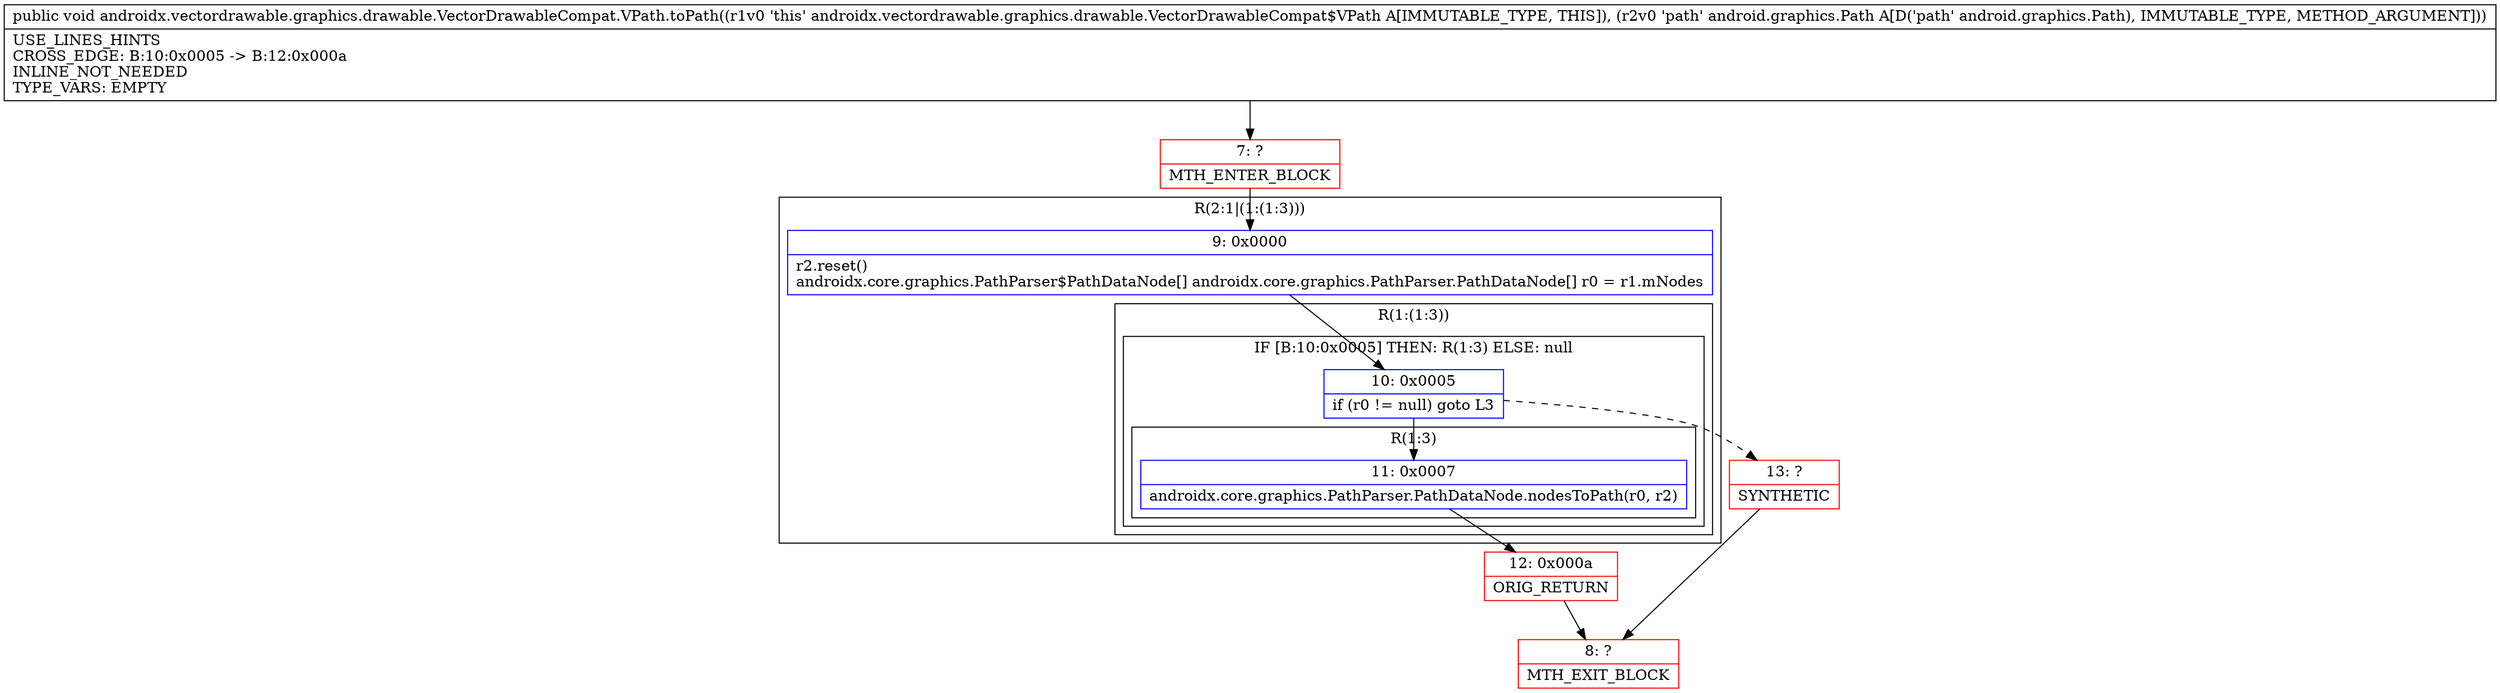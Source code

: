 digraph "CFG forandroidx.vectordrawable.graphics.drawable.VectorDrawableCompat.VPath.toPath(Landroid\/graphics\/Path;)V" {
subgraph cluster_Region_301370584 {
label = "R(2:1|(1:(1:3)))";
node [shape=record,color=blue];
Node_9 [shape=record,label="{9\:\ 0x0000|r2.reset()\landroidx.core.graphics.PathParser$PathDataNode[] androidx.core.graphics.PathParser.PathDataNode[] r0 = r1.mNodes\l}"];
subgraph cluster_Region_1791827745 {
label = "R(1:(1:3))";
node [shape=record,color=blue];
subgraph cluster_IfRegion_275105949 {
label = "IF [B:10:0x0005] THEN: R(1:3) ELSE: null";
node [shape=record,color=blue];
Node_10 [shape=record,label="{10\:\ 0x0005|if (r0 != null) goto L3\l}"];
subgraph cluster_Region_404811924 {
label = "R(1:3)";
node [shape=record,color=blue];
Node_11 [shape=record,label="{11\:\ 0x0007|androidx.core.graphics.PathParser.PathDataNode.nodesToPath(r0, r2)\l}"];
}
}
}
}
Node_7 [shape=record,color=red,label="{7\:\ ?|MTH_ENTER_BLOCK\l}"];
Node_12 [shape=record,color=red,label="{12\:\ 0x000a|ORIG_RETURN\l}"];
Node_8 [shape=record,color=red,label="{8\:\ ?|MTH_EXIT_BLOCK\l}"];
Node_13 [shape=record,color=red,label="{13\:\ ?|SYNTHETIC\l}"];
MethodNode[shape=record,label="{public void androidx.vectordrawable.graphics.drawable.VectorDrawableCompat.VPath.toPath((r1v0 'this' androidx.vectordrawable.graphics.drawable.VectorDrawableCompat$VPath A[IMMUTABLE_TYPE, THIS]), (r2v0 'path' android.graphics.Path A[D('path' android.graphics.Path), IMMUTABLE_TYPE, METHOD_ARGUMENT]))  | USE_LINES_HINTS\lCROSS_EDGE: B:10:0x0005 \-\> B:12:0x000a\lINLINE_NOT_NEEDED\lTYPE_VARS: EMPTY\l}"];
MethodNode -> Node_7;Node_9 -> Node_10;
Node_10 -> Node_11;
Node_10 -> Node_13[style=dashed];
Node_11 -> Node_12;
Node_7 -> Node_9;
Node_12 -> Node_8;
Node_13 -> Node_8;
}


